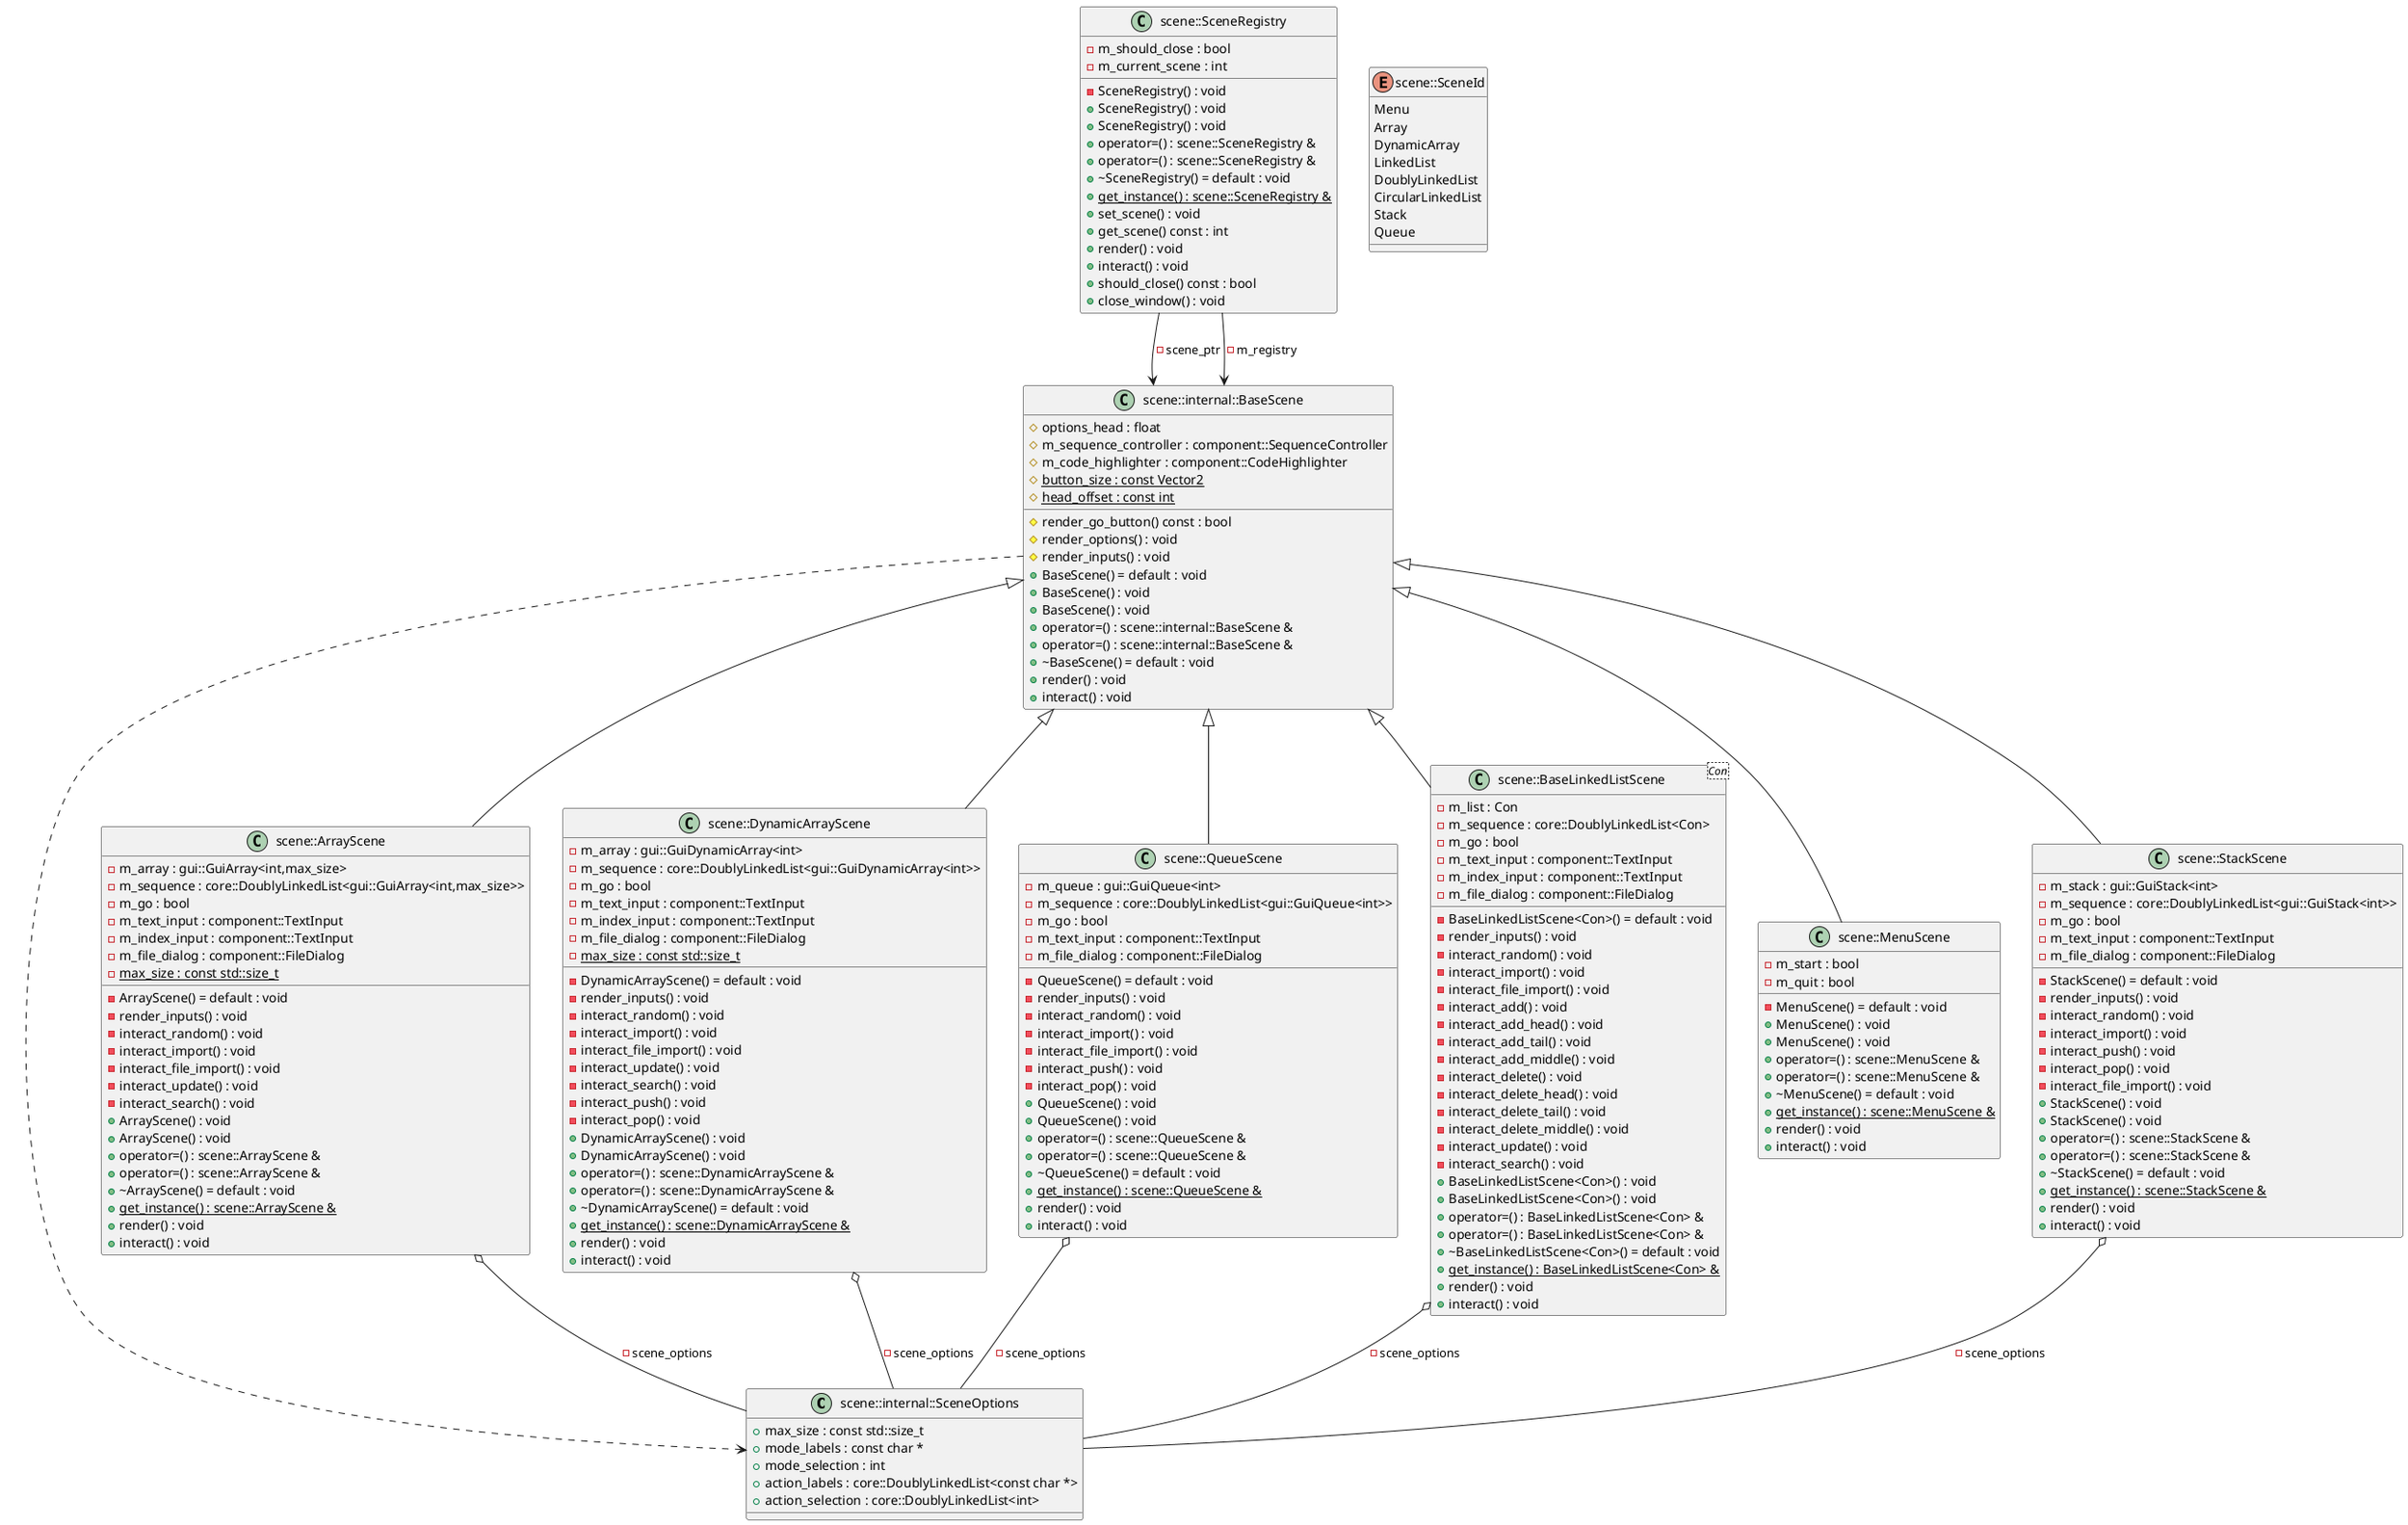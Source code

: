 @startuml
class "scene::internal::SceneOptions" as C_0000784469365298937445
class C_0000784469365298937445 {
+max_size : const std::size_t
+mode_labels : const char *
+mode_selection : int
+action_labels : core::DoublyLinkedList<const char *>
+action_selection : core::DoublyLinkedList<int>
}
class "scene::internal::BaseScene" as C_0000658540208301571902
class C_0000658540208301571902 {
#render_go_button() const : bool
#render_options() : void
#render_inputs() : void
+BaseScene() = default : void
+BaseScene() : void
+BaseScene() : void
+operator=() : scene::internal::BaseScene &
+operator=() : scene::internal::BaseScene &
+~BaseScene() = default : void
+render() : void
+interact() : void
#options_head : float
#m_sequence_controller : component::SequenceController
#m_code_highlighter : component::CodeHighlighter
{static} #button_size : const Vector2
{static} #head_offset : const int
}
class "scene::ArrayScene" as C_0000317546188476051030
class C_0000317546188476051030 {
-ArrayScene() = default : void
-render_inputs() : void
-interact_random() : void
-interact_import() : void
-interact_file_import() : void
-interact_update() : void
-interact_search() : void
+ArrayScene() : void
+ArrayScene() : void
+operator=() : scene::ArrayScene &
+operator=() : scene::ArrayScene &
+~ArrayScene() = default : void
{static} +get_instance() : scene::ArrayScene &
+render() : void
+interact() : void
-m_array : gui::GuiArray<int,max_size>
-m_sequence : core::DoublyLinkedList<gui::GuiArray<int,max_size>>
-m_go : bool
-m_text_input : component::TextInput
-m_index_input : component::TextInput
-m_file_dialog : component::FileDialog
{static} -max_size : const std::size_t
}
class "scene::DynamicArrayScene" as C_0000993933600604625070
class C_0000993933600604625070 {
-DynamicArrayScene() = default : void
-render_inputs() : void
-interact_random() : void
-interact_import() : void
-interact_file_import() : void
-interact_update() : void
-interact_search() : void
-interact_push() : void
-interact_pop() : void
+DynamicArrayScene() : void
+DynamicArrayScene() : void
+operator=() : scene::DynamicArrayScene &
+operator=() : scene::DynamicArrayScene &
+~DynamicArrayScene() = default : void
{static} +get_instance() : scene::DynamicArrayScene &
+render() : void
+interact() : void
-m_array : gui::GuiDynamicArray<int>
-m_sequence : core::DoublyLinkedList<gui::GuiDynamicArray<int>>
-m_go : bool
-m_text_input : component::TextInput
-m_index_input : component::TextInput
-m_file_dialog : component::FileDialog
{static} -max_size : const std::size_t
}
class "scene::QueueScene" as C_0001209706248980343305
class C_0001209706248980343305 {
-QueueScene() = default : void
-render_inputs() : void
-interact_random() : void
-interact_import() : void
-interact_file_import() : void
-interact_push() : void
-interact_pop() : void
+QueueScene() : void
+QueueScene() : void
+operator=() : scene::QueueScene &
+operator=() : scene::QueueScene &
+~QueueScene() = default : void
{static} +get_instance() : scene::QueueScene &
+render() : void
+interact() : void
-m_queue : gui::GuiQueue<int>
-m_sequence : core::DoublyLinkedList<gui::GuiQueue<int>>
-m_go : bool
-m_text_input : component::TextInput
-m_file_dialog : component::FileDialog
}
class "scene::BaseLinkedListScene<Con>" as C_0000234618355588237115
class C_0000234618355588237115 {
-BaseLinkedListScene<Con>() = default : void
-render_inputs() : void
-interact_random() : void
-interact_import() : void
-interact_file_import() : void
-interact_add() : void
-interact_add_head() : void
-interact_add_tail() : void
-interact_add_middle() : void
-interact_delete() : void
-interact_delete_head() : void
-interact_delete_tail() : void
-interact_delete_middle() : void
-interact_update() : void
-interact_search() : void
+BaseLinkedListScene<Con>() : void
+BaseLinkedListScene<Con>() : void
+operator=() : BaseLinkedListScene<Con> &
+operator=() : BaseLinkedListScene<Con> &
+~BaseLinkedListScene<Con>() = default : void
{static} +get_instance() : BaseLinkedListScene<Con> &
+render() : void
+interact() : void
-m_list : Con
-m_sequence : core::DoublyLinkedList<Con>
-m_go : bool
-m_text_input : component::TextInput
-m_index_input : component::TextInput
-m_file_dialog : component::FileDialog
}
class "scene::MenuScene" as C_0001808605444978889323
class C_0001808605444978889323 {
-MenuScene() = default : void
+MenuScene() : void
+MenuScene() : void
+operator=() : scene::MenuScene &
+operator=() : scene::MenuScene &
+~MenuScene() = default : void
{static} +get_instance() : scene::MenuScene &
+render() : void
+interact() : void
-m_start : bool
-m_quit : bool
}
class "scene::StackScene" as C_0002179233268072534158
class C_0002179233268072534158 {
-StackScene() = default : void
-render_inputs() : void
-interact_random() : void
-interact_import() : void
-interact_push() : void
-interact_pop() : void
-interact_file_import() : void
+StackScene() : void
+StackScene() : void
+operator=() : scene::StackScene &
+operator=() : scene::StackScene &
+~StackScene() = default : void
{static} +get_instance() : scene::StackScene &
+render() : void
+interact() : void
-m_stack : gui::GuiStack<int>
-m_sequence : core::DoublyLinkedList<gui::GuiStack<int>>
-m_go : bool
-m_text_input : component::TextInput
-m_file_dialog : component::FileDialog
}
enum "scene::SceneId" as C_0001841753511386152581
enum C_0001841753511386152581 {
Menu
Array
DynamicArray
LinkedList
DoublyLinkedList
CircularLinkedList
Stack
Queue
}
class "scene::SceneRegistry" as C_0001036623045197935261
class C_0001036623045197935261 {
-SceneRegistry() : void
+SceneRegistry() : void
+SceneRegistry() : void
+operator=() : scene::SceneRegistry &
+operator=() : scene::SceneRegistry &
+~SceneRegistry() = default : void
{static} +get_instance() : scene::SceneRegistry &
+set_scene() : void
+get_scene() const : int
+render() : void
+interact() : void
+should_close() const : bool
+close_window() : void
-m_should_close : bool
-m_current_scene : int
}
C_0000658540208301571902 ..> C_0000784469365298937445
C_0000317546188476051030 o-- C_0000784469365298937445 : -scene_options
C_0000658540208301571902 <|-- C_0000317546188476051030
C_0000993933600604625070 o-- C_0000784469365298937445 : -scene_options
C_0000658540208301571902 <|-- C_0000993933600604625070
C_0001209706248980343305 o-- C_0000784469365298937445 : -scene_options
C_0000658540208301571902 <|-- C_0001209706248980343305
C_0000234618355588237115 o-- C_0000784469365298937445 : -scene_options
C_0000658540208301571902 <|-- C_0000234618355588237115
C_0000658540208301571902 <|-- C_0001808605444978889323
C_0002179233268072534158 o-- C_0000784469365298937445 : -scene_options
C_0000658540208301571902 <|-- C_0002179233268072534158
C_0001036623045197935261 --> C_0000658540208301571902 : -scene_ptr
C_0001036623045197935261 --> C_0000658540208301571902 : -m_registry
@enduml
